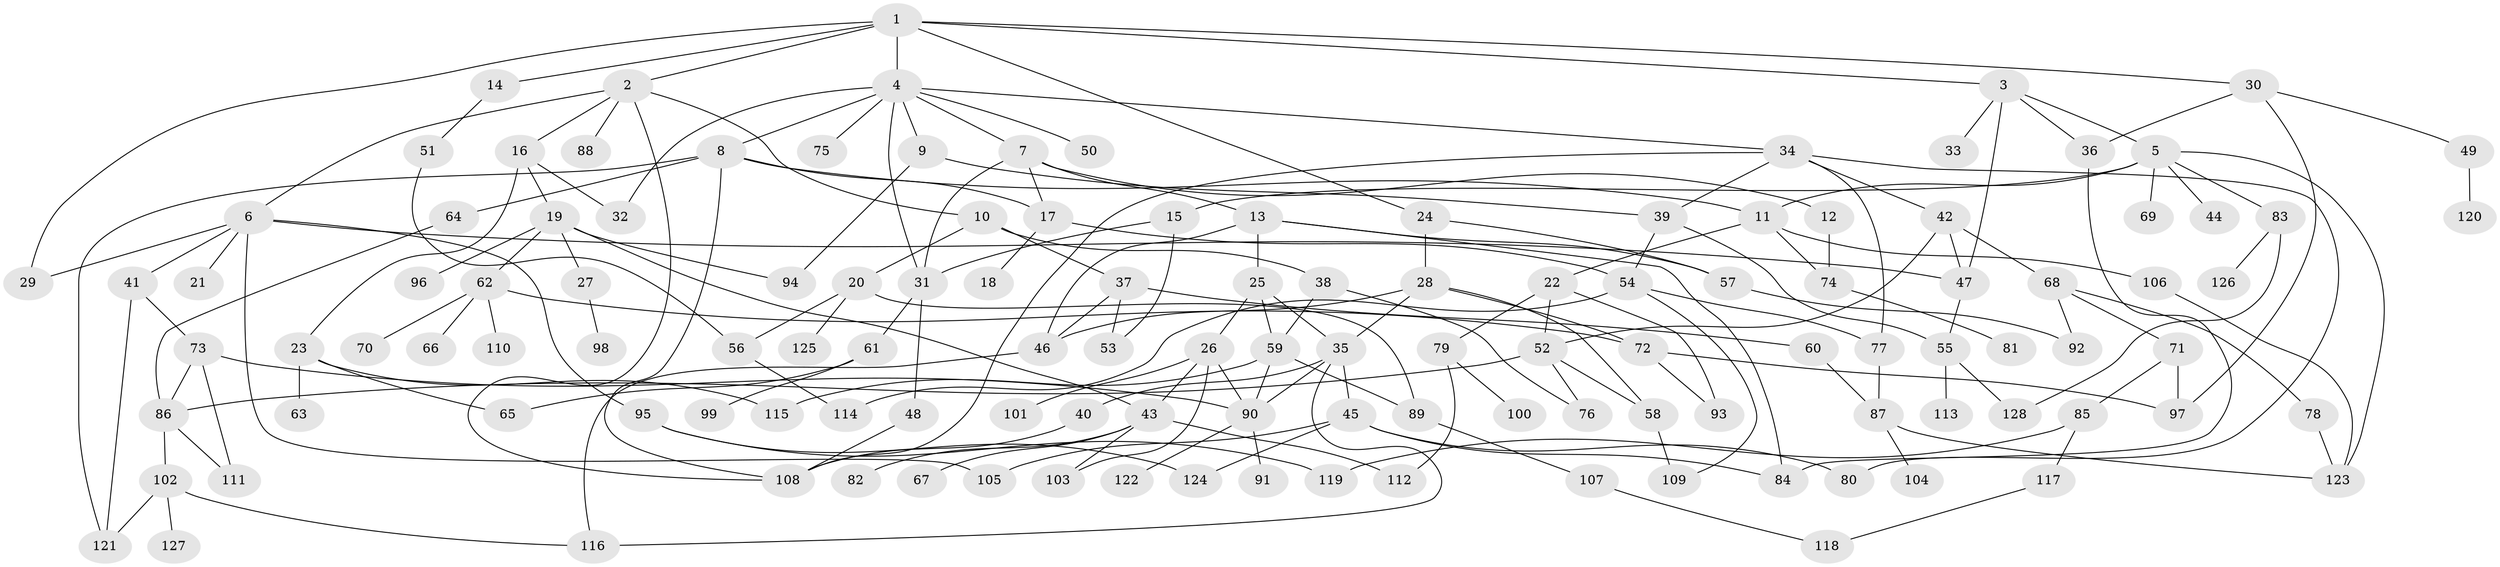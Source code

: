 // coarse degree distribution, {15: 0.015625, 5: 0.09375, 4: 0.203125, 2: 0.234375, 6: 0.046875, 9: 0.03125, 8: 0.046875, 3: 0.1875, 7: 0.015625, 1: 0.125}
// Generated by graph-tools (version 1.1) at 2025/48/03/04/25 22:48:40]
// undirected, 128 vertices, 191 edges
graph export_dot {
  node [color=gray90,style=filled];
  1;
  2;
  3;
  4;
  5;
  6;
  7;
  8;
  9;
  10;
  11;
  12;
  13;
  14;
  15;
  16;
  17;
  18;
  19;
  20;
  21;
  22;
  23;
  24;
  25;
  26;
  27;
  28;
  29;
  30;
  31;
  32;
  33;
  34;
  35;
  36;
  37;
  38;
  39;
  40;
  41;
  42;
  43;
  44;
  45;
  46;
  47;
  48;
  49;
  50;
  51;
  52;
  53;
  54;
  55;
  56;
  57;
  58;
  59;
  60;
  61;
  62;
  63;
  64;
  65;
  66;
  67;
  68;
  69;
  70;
  71;
  72;
  73;
  74;
  75;
  76;
  77;
  78;
  79;
  80;
  81;
  82;
  83;
  84;
  85;
  86;
  87;
  88;
  89;
  90;
  91;
  92;
  93;
  94;
  95;
  96;
  97;
  98;
  99;
  100;
  101;
  102;
  103;
  104;
  105;
  106;
  107;
  108;
  109;
  110;
  111;
  112;
  113;
  114;
  115;
  116;
  117;
  118;
  119;
  120;
  121;
  122;
  123;
  124;
  125;
  126;
  127;
  128;
  1 -- 2;
  1 -- 3;
  1 -- 4;
  1 -- 14;
  1 -- 24;
  1 -- 29;
  1 -- 30;
  2 -- 6;
  2 -- 10;
  2 -- 16;
  2 -- 88;
  2 -- 108;
  3 -- 5;
  3 -- 33;
  3 -- 36;
  3 -- 47;
  4 -- 7;
  4 -- 8;
  4 -- 9;
  4 -- 32;
  4 -- 34;
  4 -- 50;
  4 -- 75;
  4 -- 31;
  5 -- 11;
  5 -- 15;
  5 -- 44;
  5 -- 69;
  5 -- 83;
  5 -- 123;
  6 -- 21;
  6 -- 41;
  6 -- 95;
  6 -- 105;
  6 -- 47;
  6 -- 29;
  7 -- 12;
  7 -- 13;
  7 -- 31;
  7 -- 17;
  8 -- 17;
  8 -- 64;
  8 -- 108;
  8 -- 11;
  8 -- 121;
  9 -- 94;
  9 -- 39;
  10 -- 20;
  10 -- 37;
  10 -- 38;
  11 -- 22;
  11 -- 74;
  11 -- 106;
  12 -- 74;
  13 -- 25;
  13 -- 46;
  13 -- 57;
  13 -- 84;
  14 -- 51;
  15 -- 53;
  15 -- 31;
  16 -- 19;
  16 -- 23;
  16 -- 32;
  17 -- 18;
  17 -- 54;
  19 -- 27;
  19 -- 62;
  19 -- 94;
  19 -- 96;
  19 -- 43;
  20 -- 89;
  20 -- 125;
  20 -- 56;
  22 -- 52;
  22 -- 79;
  22 -- 93;
  23 -- 63;
  23 -- 65;
  23 -- 115;
  24 -- 28;
  24 -- 57;
  25 -- 26;
  25 -- 59;
  25 -- 35;
  26 -- 43;
  26 -- 90;
  26 -- 101;
  26 -- 103;
  27 -- 98;
  28 -- 35;
  28 -- 72;
  28 -- 58;
  28 -- 46;
  30 -- 49;
  30 -- 97;
  30 -- 36;
  31 -- 48;
  31 -- 61;
  34 -- 39;
  34 -- 42;
  34 -- 80;
  34 -- 77;
  34 -- 108;
  35 -- 40;
  35 -- 45;
  35 -- 116;
  35 -- 90;
  36 -- 84;
  37 -- 60;
  37 -- 53;
  37 -- 46;
  38 -- 59;
  38 -- 76;
  39 -- 55;
  39 -- 54;
  40 -- 108;
  41 -- 73;
  41 -- 121;
  42 -- 68;
  42 -- 47;
  42 -- 52;
  43 -- 67;
  43 -- 82;
  43 -- 112;
  43 -- 103;
  45 -- 105;
  45 -- 124;
  45 -- 80;
  45 -- 84;
  46 -- 116;
  47 -- 55;
  48 -- 108;
  49 -- 120;
  51 -- 56;
  52 -- 58;
  52 -- 76;
  52 -- 86;
  54 -- 77;
  54 -- 114;
  54 -- 109;
  55 -- 113;
  55 -- 128;
  56 -- 114;
  57 -- 92;
  58 -- 109;
  59 -- 90;
  59 -- 89;
  59 -- 115;
  60 -- 87;
  61 -- 99;
  61 -- 65;
  62 -- 66;
  62 -- 70;
  62 -- 110;
  62 -- 72;
  64 -- 86;
  68 -- 71;
  68 -- 78;
  68 -- 92;
  71 -- 85;
  71 -- 97;
  72 -- 93;
  72 -- 97;
  73 -- 111;
  73 -- 90;
  73 -- 86;
  74 -- 81;
  77 -- 87;
  78 -- 123;
  79 -- 100;
  79 -- 112;
  83 -- 126;
  83 -- 128;
  85 -- 117;
  85 -- 119;
  86 -- 102;
  86 -- 111;
  87 -- 104;
  87 -- 123;
  89 -- 107;
  90 -- 91;
  90 -- 122;
  95 -- 124;
  95 -- 119;
  102 -- 121;
  102 -- 127;
  102 -- 116;
  106 -- 123;
  107 -- 118;
  117 -- 118;
}
